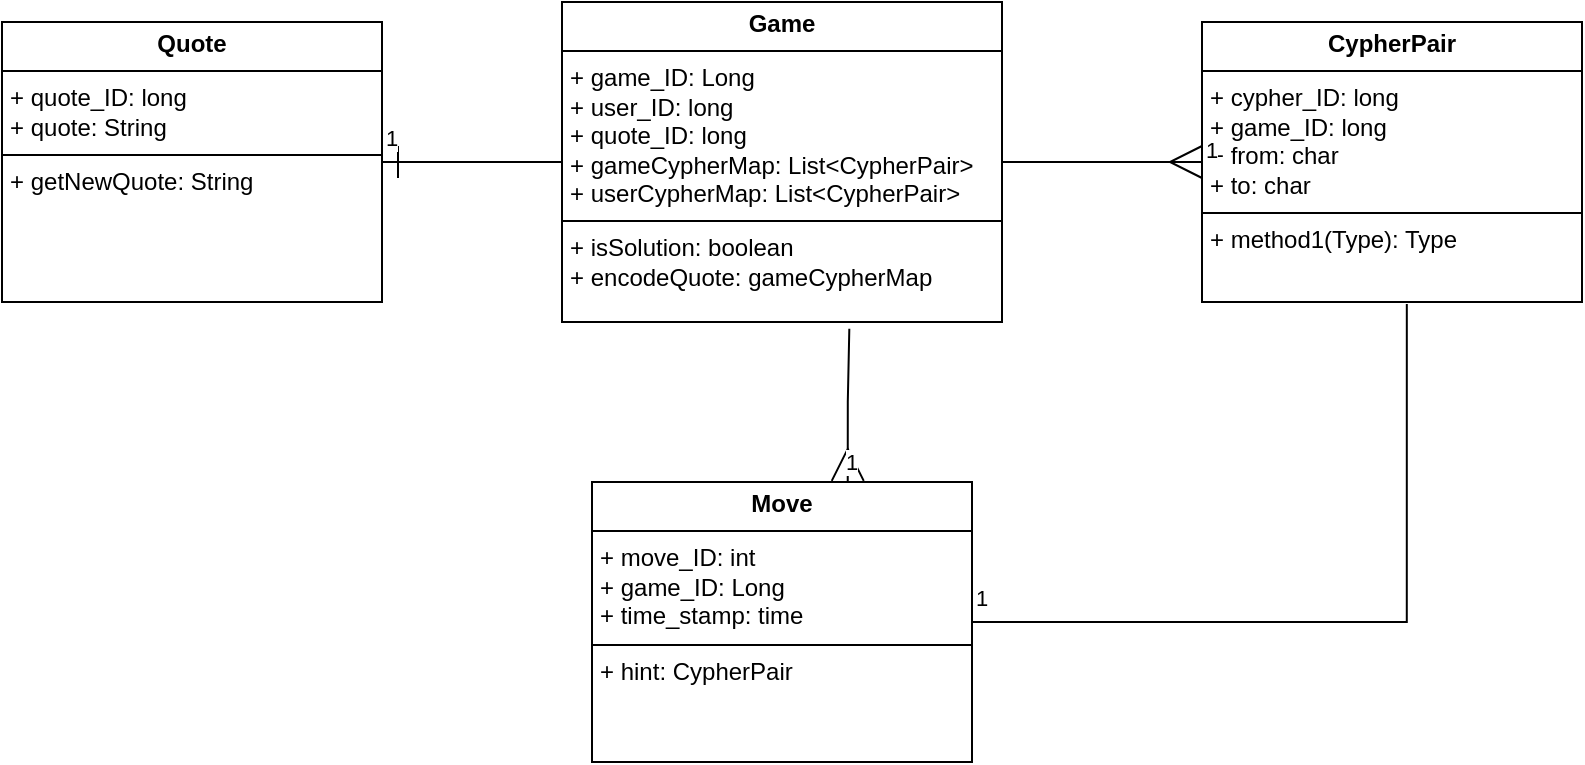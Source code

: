 <mxfile version="24.7.17">
  <diagram id="C5RBs43oDa-KdzZeNtuy" name="Page-1">
    <mxGraphModel dx="884" dy="608" grid="1" gridSize="10" guides="1" tooltips="1" connect="1" arrows="1" fold="1" page="1" pageScale="1" pageWidth="827" pageHeight="1169" math="0" shadow="0">
      <root>
        <mxCell id="WIyWlLk6GJQsqaUBKTNV-0" />
        <mxCell id="WIyWlLk6GJQsqaUBKTNV-1" parent="WIyWlLk6GJQsqaUBKTNV-0" />
        <mxCell id="XHqbXQAyyWW4PYb4_j8h-0" value="&lt;p style=&quot;margin:0px;margin-top:4px;text-align:center;&quot;&gt;&lt;b&gt;Game&lt;/b&gt;&lt;/p&gt;&lt;hr size=&quot;1&quot; style=&quot;border-style:solid;&quot;&gt;&lt;p style=&quot;margin:0px;margin-left:4px;&quot;&gt;+ game_ID: Long&lt;/p&gt;&lt;p style=&quot;margin:0px;margin-left:4px;&quot;&gt;+ user_ID: long&lt;br&gt;+ quote_ID: long&lt;/p&gt;&lt;p style=&quot;margin:0px;margin-left:4px;&quot;&gt;+ gameCypherMap: List&amp;lt;CypherPair&amp;gt;&lt;/p&gt;&lt;p style=&quot;margin:0px;margin-left:4px;&quot;&gt;+ userCypherMap: List&amp;lt;CypherPair&amp;gt;&lt;/p&gt;&lt;hr size=&quot;1&quot; style=&quot;border-style:solid;&quot;&gt;&lt;p style=&quot;margin:0px;margin-left:4px;&quot;&gt;+ isSolution: boolean&lt;br&gt;&lt;/p&gt;&lt;p style=&quot;margin:0px;margin-left:4px;&quot;&gt;+ encodeQuote: gameCypherMap&lt;/p&gt;" style="verticalAlign=top;align=left;overflow=fill;html=1;whiteSpace=wrap;" parent="WIyWlLk6GJQsqaUBKTNV-1" vertex="1">
          <mxGeometry x="290" y="110" width="220" height="160" as="geometry" />
        </mxCell>
        <mxCell id="XHqbXQAyyWW4PYb4_j8h-1" value="&lt;p style=&quot;margin:0px;margin-top:4px;text-align:center;&quot;&gt;&lt;b&gt;Quote&lt;/b&gt;&lt;/p&gt;&lt;hr size=&quot;1&quot; style=&quot;border-style:solid;&quot;&gt;&lt;p style=&quot;margin:0px;margin-left:4px;&quot;&gt;+ quote_ID: long&lt;br&gt;+ quote: String&lt;/p&gt;&lt;hr size=&quot;1&quot; style=&quot;border-style:solid;&quot;&gt;&lt;p style=&quot;margin:0px;margin-left:4px;&quot;&gt;+ getNewQuote: String&lt;br&gt;&lt;br&gt;&lt;/p&gt;" style="verticalAlign=top;align=left;overflow=fill;html=1;whiteSpace=wrap;" parent="WIyWlLk6GJQsqaUBKTNV-1" vertex="1">
          <mxGeometry x="10" y="120" width="190" height="140" as="geometry" />
        </mxCell>
        <mxCell id="XHqbXQAyyWW4PYb4_j8h-2" value="&lt;p style=&quot;margin:0px;margin-top:4px;text-align:center;&quot;&gt;&lt;b&gt;CypherPair&lt;/b&gt;&lt;/p&gt;&lt;hr size=&quot;1&quot; style=&quot;border-style:solid;&quot;&gt;&lt;p style=&quot;margin:0px;margin-left:4px;&quot;&gt;+ cypher_ID: long&lt;br&gt;+ game_ID: long&lt;/p&gt;&lt;p style=&quot;margin:0px;margin-left:4px;&quot;&gt;+ from: char&lt;/p&gt;&lt;p style=&quot;margin:0px;margin-left:4px;&quot;&gt;+ to: char&lt;/p&gt;&lt;hr size=&quot;1&quot; style=&quot;border-style:solid;&quot;&gt;&lt;p style=&quot;margin:0px;margin-left:4px;&quot;&gt;+ method1(Type): Type&lt;br&gt;&lt;br&gt;&lt;/p&gt;" style="verticalAlign=top;align=left;overflow=fill;html=1;whiteSpace=wrap;" parent="WIyWlLk6GJQsqaUBKTNV-1" vertex="1">
          <mxGeometry x="610" y="120" width="190" height="140" as="geometry" />
        </mxCell>
        <mxCell id="XHqbXQAyyWW4PYb4_j8h-3" value="&lt;p style=&quot;margin:0px;margin-top:4px;text-align:center;&quot;&gt;&lt;b&gt;Move&lt;/b&gt;&lt;/p&gt;&lt;hr size=&quot;1&quot; style=&quot;border-style:solid;&quot;&gt;&lt;p style=&quot;margin:0px;margin-left:4px;&quot;&gt;+ move_ID: int&lt;/p&gt;&lt;p style=&quot;margin:0px;margin-left:4px;&quot;&gt;+ game_ID: Long&lt;br&gt;+ time_stamp: time&lt;/p&gt;&lt;hr size=&quot;1&quot; style=&quot;border-style:solid;&quot;&gt;&lt;p style=&quot;margin:0px;margin-left:4px;&quot;&gt;+ hint: CypherPair&lt;br&gt;&lt;br&gt;&lt;/p&gt;" style="verticalAlign=top;align=left;overflow=fill;html=1;whiteSpace=wrap;" parent="WIyWlLk6GJQsqaUBKTNV-1" vertex="1">
          <mxGeometry x="305" y="350" width="190" height="140" as="geometry" />
        </mxCell>
        <mxCell id="AESR7QbwdqZSohkYnc7U-0" value="1" style="endArrow=none;html=1;endSize=12;startArrow=ERmany;startSize=14;startFill=0;edgeStyle=orthogonalEdgeStyle;align=left;verticalAlign=bottom;rounded=0;exitX=0;exitY=0.5;exitDx=0;exitDy=0;entryX=1;entryY=0.5;entryDx=0;entryDy=0;endFill=0;" parent="WIyWlLk6GJQsqaUBKTNV-1" source="XHqbXQAyyWW4PYb4_j8h-2" target="XHqbXQAyyWW4PYb4_j8h-0" edge="1">
          <mxGeometry x="-1" y="3" relative="1" as="geometry">
            <mxPoint x="330" y="320" as="sourcePoint" />
            <mxPoint x="490" y="320" as="targetPoint" />
          </mxGeometry>
        </mxCell>
        <mxCell id="AESR7QbwdqZSohkYnc7U-1" value="1" style="endArrow=none;html=1;endSize=12;startArrow=ERone;startSize=14;startFill=0;edgeStyle=orthogonalEdgeStyle;align=left;verticalAlign=bottom;rounded=0;exitX=1;exitY=0.5;exitDx=0;exitDy=0;entryX=0;entryY=0.5;entryDx=0;entryDy=0;endFill=0;" parent="WIyWlLk6GJQsqaUBKTNV-1" source="XHqbXQAyyWW4PYb4_j8h-1" target="XHqbXQAyyWW4PYb4_j8h-0" edge="1">
          <mxGeometry x="-1" y="3" relative="1" as="geometry">
            <mxPoint x="330" y="320" as="sourcePoint" />
            <mxPoint x="490" y="320" as="targetPoint" />
          </mxGeometry>
        </mxCell>
        <mxCell id="AESR7QbwdqZSohkYnc7U-3" value="1" style="endArrow=none;html=1;endSize=12;startArrow=ERmany;startSize=14;startFill=0;edgeStyle=orthogonalEdgeStyle;align=left;verticalAlign=bottom;rounded=0;exitX=0.673;exitY=-0.004;exitDx=0;exitDy=0;exitPerimeter=0;entryX=0.653;entryY=1.021;entryDx=0;entryDy=0;entryPerimeter=0;endFill=0;" parent="WIyWlLk6GJQsqaUBKTNV-1" source="XHqbXQAyyWW4PYb4_j8h-3" target="XHqbXQAyyWW4PYb4_j8h-0" edge="1">
          <mxGeometry x="-1" y="3" relative="1" as="geometry">
            <mxPoint x="330" y="320" as="sourcePoint" />
            <mxPoint x="490" y="320" as="targetPoint" />
          </mxGeometry>
        </mxCell>
        <mxCell id="AESR7QbwdqZSohkYnc7U-4" value="1" style="endArrow=none;html=1;endSize=12;startArrow=none;startSize=14;startFill=0;edgeStyle=orthogonalEdgeStyle;align=left;verticalAlign=bottom;rounded=0;entryX=0.539;entryY=1.007;entryDx=0;entryDy=0;entryPerimeter=0;exitX=1;exitY=0.5;exitDx=0;exitDy=0;endFill=0;" parent="WIyWlLk6GJQsqaUBKTNV-1" source="XHqbXQAyyWW4PYb4_j8h-3" target="XHqbXQAyyWW4PYb4_j8h-2" edge="1">
          <mxGeometry x="-1" y="3" relative="1" as="geometry">
            <mxPoint x="330" y="320" as="sourcePoint" />
            <mxPoint x="490" y="320" as="targetPoint" />
          </mxGeometry>
        </mxCell>
      </root>
    </mxGraphModel>
  </diagram>
</mxfile>
